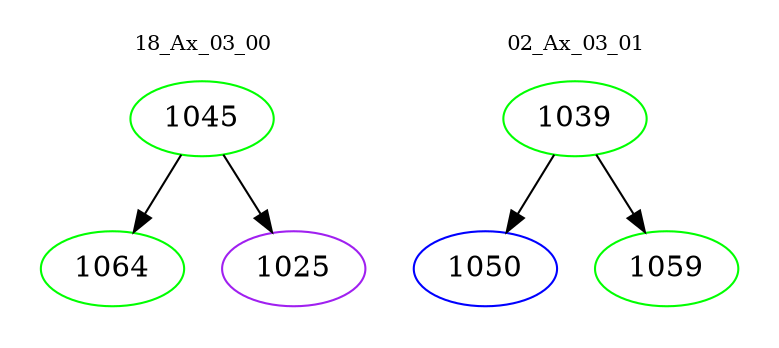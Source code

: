 digraph{
subgraph cluster_0 {
color = white
label = "18_Ax_03_00";
fontsize=10;
T0_1045 [label="1045", color="green"]
T0_1045 -> T0_1064 [color="black"]
T0_1064 [label="1064", color="green"]
T0_1045 -> T0_1025 [color="black"]
T0_1025 [label="1025", color="purple"]
}
subgraph cluster_1 {
color = white
label = "02_Ax_03_01";
fontsize=10;
T1_1039 [label="1039", color="green"]
T1_1039 -> T1_1050 [color="black"]
T1_1050 [label="1050", color="blue"]
T1_1039 -> T1_1059 [color="black"]
T1_1059 [label="1059", color="green"]
}
}
